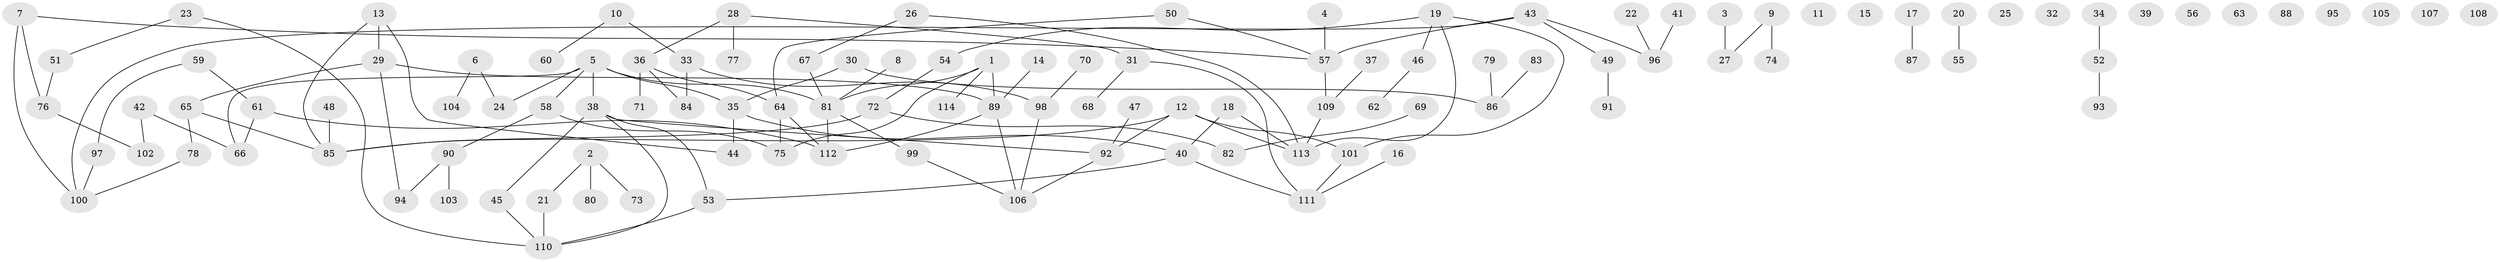 // coarse degree distribution, {1: 0.3023255813953488, 2: 0.27906976744186046, 4: 0.09302325581395349, 3: 0.13953488372093023, 5: 0.09302325581395349, 6: 0.06976744186046512, 7: 0.023255813953488372}
// Generated by graph-tools (version 1.1) at 2025/35/03/04/25 23:35:50]
// undirected, 114 vertices, 123 edges
graph export_dot {
  node [color=gray90,style=filled];
  1;
  2;
  3;
  4;
  5;
  6;
  7;
  8;
  9;
  10;
  11;
  12;
  13;
  14;
  15;
  16;
  17;
  18;
  19;
  20;
  21;
  22;
  23;
  24;
  25;
  26;
  27;
  28;
  29;
  30;
  31;
  32;
  33;
  34;
  35;
  36;
  37;
  38;
  39;
  40;
  41;
  42;
  43;
  44;
  45;
  46;
  47;
  48;
  49;
  50;
  51;
  52;
  53;
  54;
  55;
  56;
  57;
  58;
  59;
  60;
  61;
  62;
  63;
  64;
  65;
  66;
  67;
  68;
  69;
  70;
  71;
  72;
  73;
  74;
  75;
  76;
  77;
  78;
  79;
  80;
  81;
  82;
  83;
  84;
  85;
  86;
  87;
  88;
  89;
  90;
  91;
  92;
  93;
  94;
  95;
  96;
  97;
  98;
  99;
  100;
  101;
  102;
  103;
  104;
  105;
  106;
  107;
  108;
  109;
  110;
  111;
  112;
  113;
  114;
  1 -- 75;
  1 -- 81;
  1 -- 89;
  1 -- 114;
  2 -- 21;
  2 -- 73;
  2 -- 80;
  3 -- 27;
  4 -- 57;
  5 -- 24;
  5 -- 35;
  5 -- 38;
  5 -- 58;
  5 -- 66;
  5 -- 81;
  6 -- 24;
  6 -- 104;
  7 -- 57;
  7 -- 76;
  7 -- 100;
  8 -- 81;
  9 -- 27;
  9 -- 74;
  10 -- 33;
  10 -- 60;
  12 -- 85;
  12 -- 92;
  12 -- 101;
  12 -- 113;
  13 -- 29;
  13 -- 44;
  13 -- 85;
  14 -- 89;
  16 -- 111;
  17 -- 87;
  18 -- 40;
  18 -- 113;
  19 -- 46;
  19 -- 54;
  19 -- 101;
  19 -- 113;
  20 -- 55;
  21 -- 110;
  22 -- 96;
  23 -- 51;
  23 -- 110;
  26 -- 67;
  26 -- 113;
  28 -- 31;
  28 -- 36;
  28 -- 77;
  29 -- 65;
  29 -- 89;
  29 -- 94;
  30 -- 35;
  30 -- 86;
  31 -- 68;
  31 -- 111;
  33 -- 84;
  33 -- 98;
  34 -- 52;
  35 -- 40;
  35 -- 44;
  36 -- 64;
  36 -- 71;
  36 -- 84;
  37 -- 109;
  38 -- 45;
  38 -- 53;
  38 -- 92;
  38 -- 110;
  40 -- 53;
  40 -- 111;
  41 -- 96;
  42 -- 66;
  42 -- 102;
  43 -- 49;
  43 -- 57;
  43 -- 96;
  43 -- 100;
  45 -- 110;
  46 -- 62;
  47 -- 92;
  48 -- 85;
  49 -- 91;
  50 -- 57;
  50 -- 64;
  51 -- 76;
  52 -- 93;
  53 -- 110;
  54 -- 72;
  57 -- 109;
  58 -- 75;
  58 -- 90;
  59 -- 61;
  59 -- 97;
  61 -- 66;
  61 -- 112;
  64 -- 75;
  64 -- 112;
  65 -- 78;
  65 -- 85;
  67 -- 81;
  69 -- 82;
  70 -- 98;
  72 -- 82;
  72 -- 85;
  76 -- 102;
  78 -- 100;
  79 -- 86;
  81 -- 99;
  81 -- 112;
  83 -- 86;
  89 -- 106;
  89 -- 112;
  90 -- 94;
  90 -- 103;
  92 -- 106;
  97 -- 100;
  98 -- 106;
  99 -- 106;
  101 -- 111;
  109 -- 113;
}
